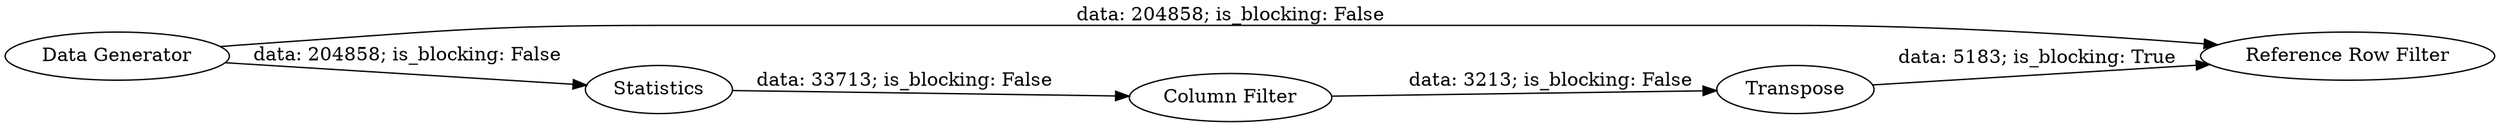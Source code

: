 digraph {
	"-5003034010109805026_1" [label="Data Generator"]
	"-5003034010109805026_5" [label=Transpose]
	"-5003034010109805026_3" [label="Reference Row Filter"]
	"-5003034010109805026_2" [label=Statistics]
	"-5003034010109805026_4" [label="Column Filter"]
	"-5003034010109805026_2" -> "-5003034010109805026_4" [label="data: 33713; is_blocking: False"]
	"-5003034010109805026_5" -> "-5003034010109805026_3" [label="data: 5183; is_blocking: True"]
	"-5003034010109805026_1" -> "-5003034010109805026_3" [label="data: 204858; is_blocking: False"]
	"-5003034010109805026_1" -> "-5003034010109805026_2" [label="data: 204858; is_blocking: False"]
	"-5003034010109805026_4" -> "-5003034010109805026_5" [label="data: 3213; is_blocking: False"]
	rankdir=LR
}
